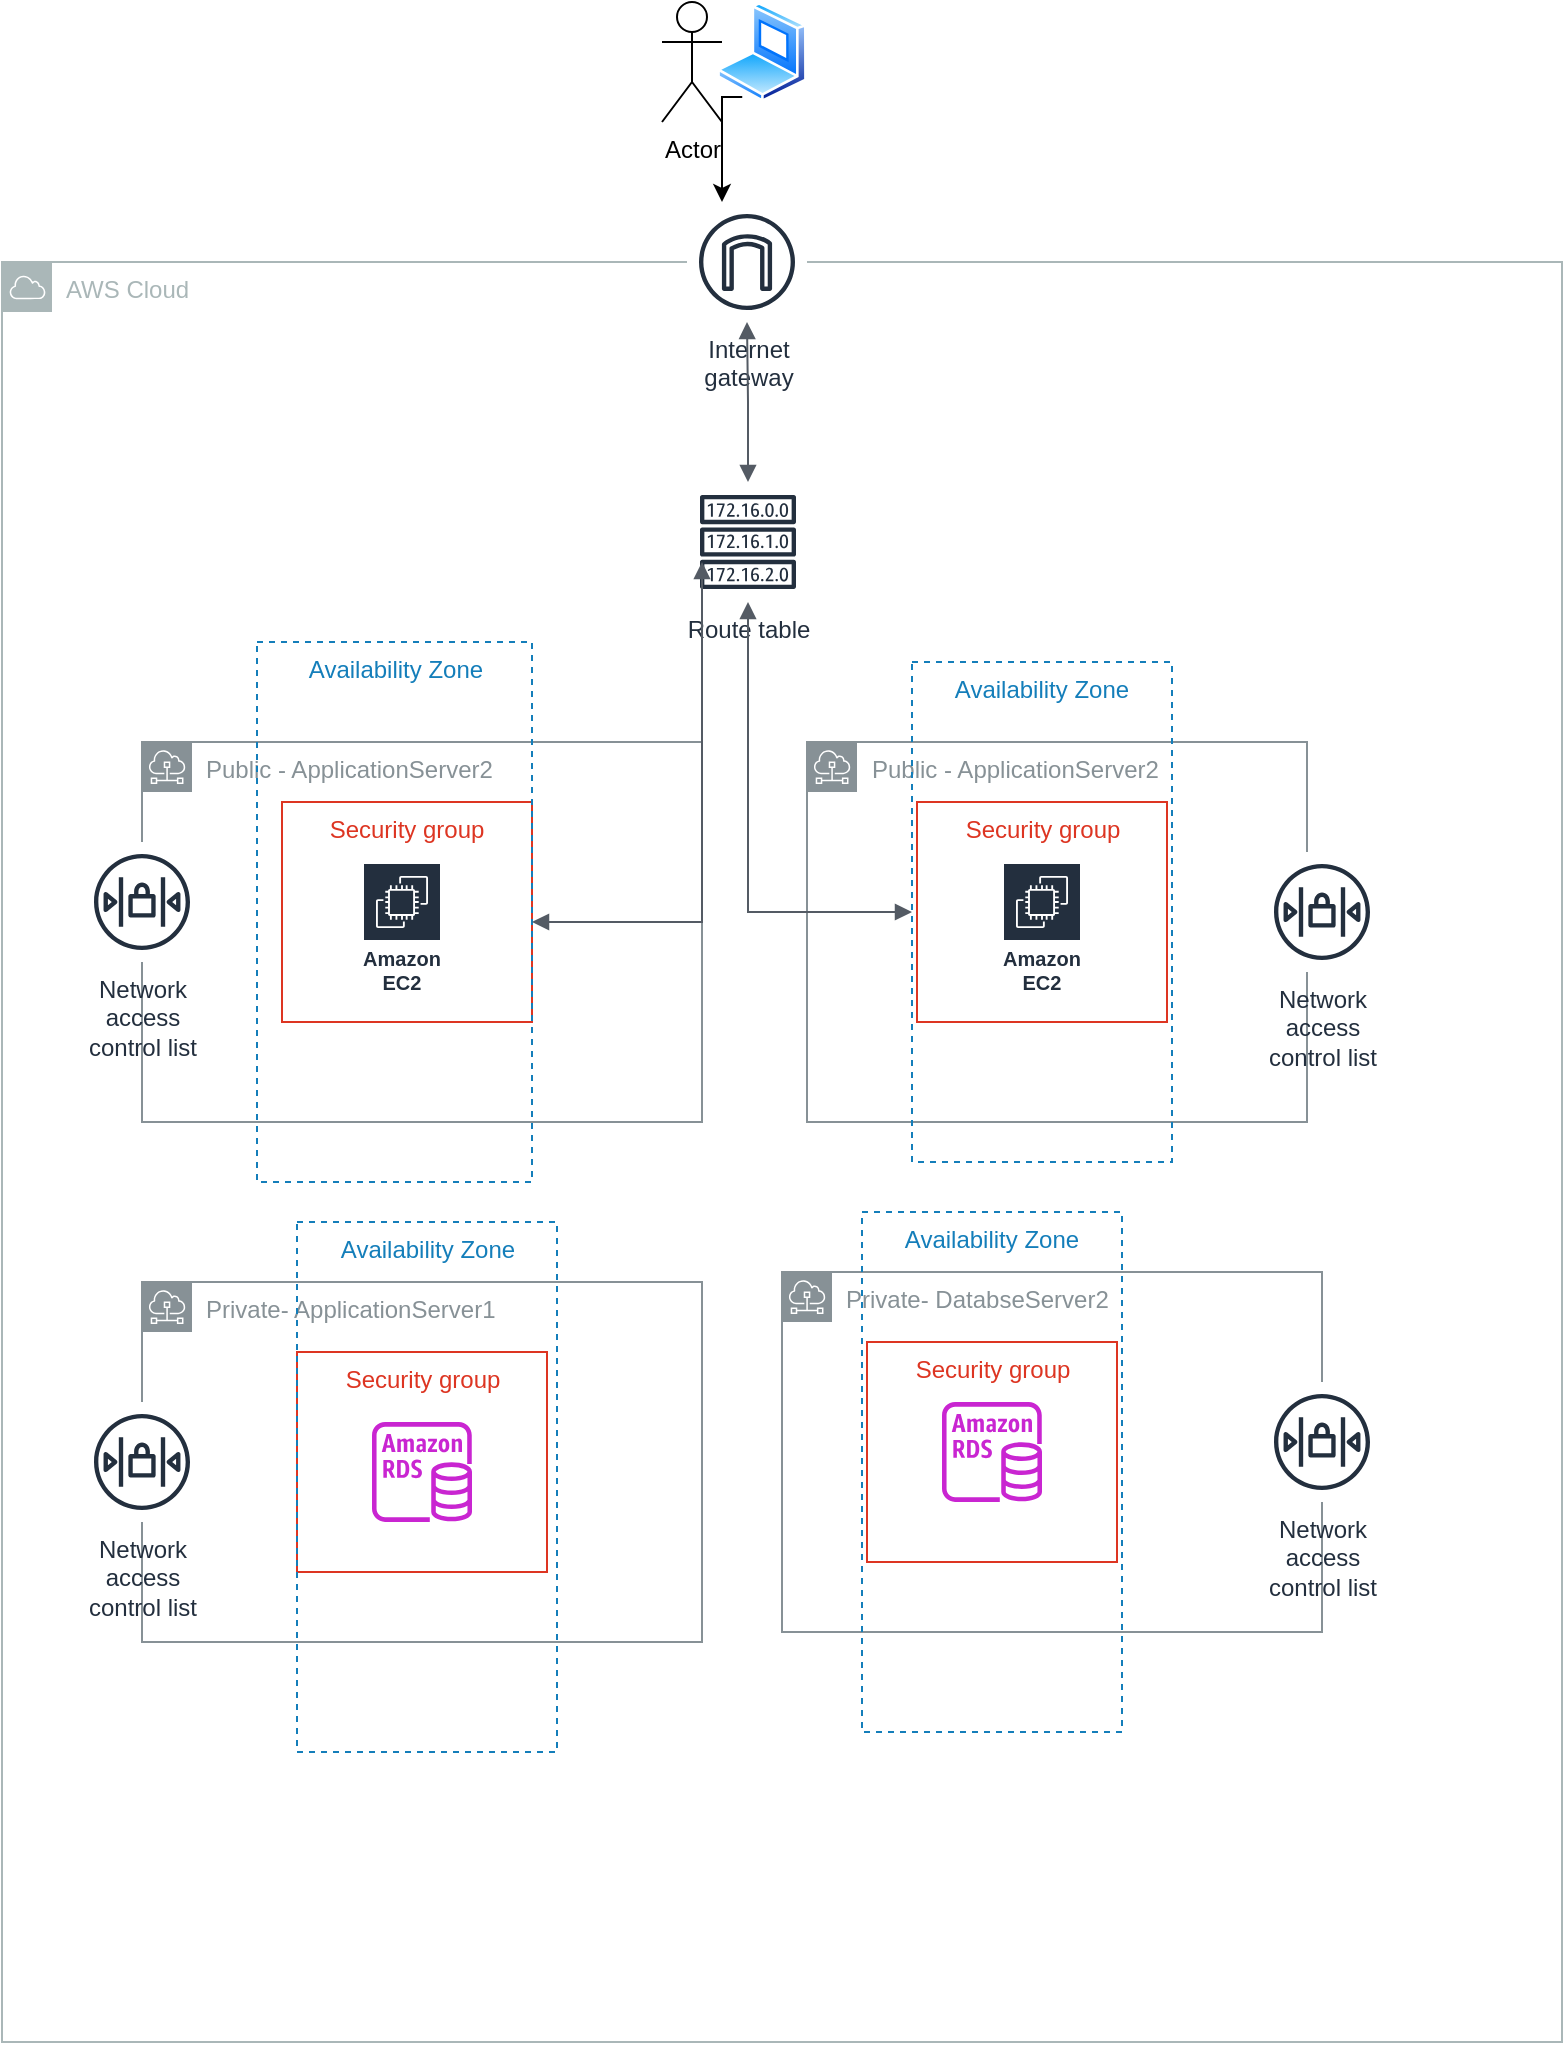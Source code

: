 <mxfile version="24.7.6">
  <diagram name="Page-1" id="0M0IsiOhNjohmRkA3XTA">
    <mxGraphModel dx="1647" dy="877" grid="1" gridSize="10" guides="1" tooltips="1" connect="1" arrows="1" fold="1" page="1" pageScale="1" pageWidth="850" pageHeight="1100" math="0" shadow="0">
      <root>
        <mxCell id="0" />
        <mxCell id="1" parent="0" />
        <mxCell id="BX7mlbRw4w8pPT2zZDJt-22" value="AWS Cloud" style="sketch=0;outlineConnect=0;gradientColor=none;html=1;whiteSpace=wrap;fontSize=12;fontStyle=0;shape=mxgraph.aws4.group;grIcon=mxgraph.aws4.group_aws_cloud;strokeColor=#AAB7B8;fillColor=none;verticalAlign=top;align=left;spacingLeft=30;fontColor=#AAB7B8;dashed=0;" parent="1" vertex="1">
          <mxGeometry x="40" y="130" width="780" height="890" as="geometry" />
        </mxCell>
        <mxCell id="BX7mlbRw4w8pPT2zZDJt-3" value="Public - ApplicationServer2" style="sketch=0;outlineConnect=0;gradientColor=none;html=1;whiteSpace=wrap;fontSize=12;fontStyle=0;shape=mxgraph.aws4.group;grIcon=mxgraph.aws4.group_subnet;strokeColor=#879196;fillColor=none;verticalAlign=top;align=left;spacingLeft=30;fontColor=#879196;dashed=0;" parent="1" vertex="1">
          <mxGeometry x="442.5" y="370" width="250" height="190" as="geometry" />
        </mxCell>
        <mxCell id="BX7mlbRw4w8pPT2zZDJt-4" value="Private- ApplicationServer1" style="sketch=0;outlineConnect=0;gradientColor=none;html=1;whiteSpace=wrap;fontSize=12;fontStyle=0;shape=mxgraph.aws4.group;grIcon=mxgraph.aws4.group_subnet;strokeColor=#879196;fillColor=none;verticalAlign=top;align=left;spacingLeft=30;fontColor=#879196;dashed=0;" parent="1" vertex="1">
          <mxGeometry x="110" y="640" width="280" height="180" as="geometry" />
        </mxCell>
        <mxCell id="BX7mlbRw4w8pPT2zZDJt-5" value="Private- DatabseServer2" style="sketch=0;outlineConnect=0;gradientColor=none;html=1;whiteSpace=wrap;fontSize=12;fontStyle=0;shape=mxgraph.aws4.group;grIcon=mxgraph.aws4.group_subnet;strokeColor=#879196;fillColor=none;verticalAlign=top;align=left;spacingLeft=30;fontColor=#879196;dashed=0;" parent="1" vertex="1">
          <mxGeometry x="430" y="635" width="270" height="180" as="geometry" />
        </mxCell>
        <mxCell id="BX7mlbRw4w8pPT2zZDJt-7" value="Amazon EC2" style="sketch=0;outlineConnect=0;fontColor=#232F3E;gradientColor=none;strokeColor=#ffffff;fillColor=#232F3E;dashed=0;verticalLabelPosition=middle;verticalAlign=bottom;align=center;html=1;whiteSpace=wrap;fontSize=10;fontStyle=1;spacing=3;shape=mxgraph.aws4.productIcon;prIcon=mxgraph.aws4.ec2;" parent="1" vertex="1">
          <mxGeometry x="540" y="430" width="40" height="70" as="geometry" />
        </mxCell>
        <mxCell id="BX7mlbRw4w8pPT2zZDJt-9" value="" style="sketch=0;outlineConnect=0;fontColor=#232F3E;gradientColor=none;fillColor=#C925D1;strokeColor=none;dashed=0;verticalLabelPosition=bottom;verticalAlign=top;align=center;html=1;fontSize=12;fontStyle=0;aspect=fixed;pointerEvents=1;shape=mxgraph.aws4.rds_instance;" parent="1" vertex="1">
          <mxGeometry x="225" y="710" width="50" height="50" as="geometry" />
        </mxCell>
        <mxCell id="BX7mlbRw4w8pPT2zZDJt-10" value="" style="sketch=0;outlineConnect=0;fontColor=#232F3E;gradientColor=none;fillColor=#C925D1;strokeColor=none;dashed=0;verticalLabelPosition=bottom;verticalAlign=top;align=center;html=1;fontSize=12;fontStyle=0;aspect=fixed;pointerEvents=1;shape=mxgraph.aws4.rds_instance;" parent="1" vertex="1">
          <mxGeometry x="510" y="700" width="50" height="50" as="geometry" />
        </mxCell>
        <mxCell id="BX7mlbRw4w8pPT2zZDJt-47" value="Actor" style="shape=umlActor;verticalLabelPosition=bottom;verticalAlign=top;html=1;outlineConnect=0;" parent="1" vertex="1">
          <mxGeometry x="370" width="30" height="60" as="geometry" />
        </mxCell>
        <mxCell id="BX7mlbRw4w8pPT2zZDJt-60" style="edgeStyle=orthogonalEdgeStyle;rounded=0;orthogonalLoop=1;jettySize=auto;html=1;exitX=0.25;exitY=1;exitDx=0;exitDy=0;" parent="1" source="BX7mlbRw4w8pPT2zZDJt-48" target="BX7mlbRw4w8pPT2zZDJt-55" edge="1">
          <mxGeometry relative="1" as="geometry">
            <mxPoint x="410" y="70" as="targetPoint" />
            <Array as="points">
              <mxPoint x="400" y="48" />
            </Array>
          </mxGeometry>
        </mxCell>
        <mxCell id="BX7mlbRw4w8pPT2zZDJt-48" value="" style="image;aspect=fixed;perimeter=ellipsePerimeter;html=1;align=center;shadow=0;dashed=0;spacingTop=3;image=img/lib/active_directory/laptop_client.svg;" parent="1" vertex="1">
          <mxGeometry x="397.5" width="45" height="50" as="geometry" />
        </mxCell>
        <mxCell id="BX7mlbRw4w8pPT2zZDJt-55" value="Internet&#xa;gateway" style="sketch=0;outlineConnect=0;fontColor=#232F3E;gradientColor=none;strokeColor=#232F3E;fillColor=#ffffff;dashed=0;verticalLabelPosition=bottom;verticalAlign=top;align=center;html=1;fontSize=12;fontStyle=0;aspect=fixed;shape=mxgraph.aws4.resourceIcon;resIcon=mxgraph.aws4.internet_gateway;" parent="1" vertex="1">
          <mxGeometry x="382.5" y="100" width="60" height="60" as="geometry" />
        </mxCell>
        <mxCell id="LzpftfMKJ6YS2ZLnZaJT-2" value="Public - ApplicationServer2" style="sketch=0;outlineConnect=0;gradientColor=none;html=1;whiteSpace=wrap;fontSize=12;fontStyle=0;shape=mxgraph.aws4.group;grIcon=mxgraph.aws4.group_subnet;strokeColor=#879196;fillColor=none;verticalAlign=top;align=left;spacingLeft=30;fontColor=#879196;dashed=0;" parent="1" vertex="1">
          <mxGeometry x="110" y="370" width="280" height="190" as="geometry" />
        </mxCell>
        <mxCell id="zm6lNL9CIixs5jg2WKDq-1" value="Amazon EC2" style="sketch=0;outlineConnect=0;fontColor=#232F3E;gradientColor=none;strokeColor=#ffffff;fillColor=#232F3E;dashed=0;verticalLabelPosition=middle;verticalAlign=bottom;align=center;html=1;whiteSpace=wrap;fontSize=10;fontStyle=1;spacing=3;shape=mxgraph.aws4.productIcon;prIcon=mxgraph.aws4.ec2;" parent="1" vertex="1">
          <mxGeometry x="220" y="430" width="40" height="70" as="geometry" />
        </mxCell>
        <mxCell id="zm6lNL9CIixs5jg2WKDq-2" value="Security group" style="fillColor=none;strokeColor=#DD3522;verticalAlign=top;fontStyle=0;fontColor=#DD3522;whiteSpace=wrap;html=1;" parent="1" vertex="1">
          <mxGeometry x="180" y="400" width="125" height="110" as="geometry" />
        </mxCell>
        <mxCell id="zm6lNL9CIixs5jg2WKDq-3" value="Security group" style="fillColor=none;strokeColor=#DD3522;verticalAlign=top;fontStyle=0;fontColor=#DD3522;whiteSpace=wrap;html=1;" parent="1" vertex="1">
          <mxGeometry x="497.5" y="400" width="125" height="110" as="geometry" />
        </mxCell>
        <mxCell id="zm6lNL9CIixs5jg2WKDq-4" value="Security group" style="fillColor=none;strokeColor=#DD3522;verticalAlign=top;fontStyle=0;fontColor=#DD3522;whiteSpace=wrap;html=1;" parent="1" vertex="1">
          <mxGeometry x="187.5" y="675" width="125" height="110" as="geometry" />
        </mxCell>
        <mxCell id="zm6lNL9CIixs5jg2WKDq-5" value="Security group" style="fillColor=none;strokeColor=#DD3522;verticalAlign=top;fontStyle=0;fontColor=#DD3522;whiteSpace=wrap;html=1;" parent="1" vertex="1">
          <mxGeometry x="472.5" y="670" width="125" height="110" as="geometry" />
        </mxCell>
        <mxCell id="zm6lNL9CIixs5jg2WKDq-6" value="Network&#xa;access&#xa;control list" style="sketch=0;outlineConnect=0;fontColor=#232F3E;gradientColor=none;strokeColor=#232F3E;fillColor=#ffffff;dashed=0;verticalLabelPosition=bottom;verticalAlign=top;align=center;html=1;fontSize=12;fontStyle=0;aspect=fixed;shape=mxgraph.aws4.resourceIcon;resIcon=mxgraph.aws4.network_access_control_list;" parent="1" vertex="1">
          <mxGeometry x="80" y="420" width="60" height="60" as="geometry" />
        </mxCell>
        <mxCell id="zm6lNL9CIixs5jg2WKDq-7" value="Network&#xa;access&#xa;control list" style="sketch=0;outlineConnect=0;fontColor=#232F3E;gradientColor=none;strokeColor=#232F3E;fillColor=#ffffff;dashed=0;verticalLabelPosition=bottom;verticalAlign=top;align=center;html=1;fontSize=12;fontStyle=0;aspect=fixed;shape=mxgraph.aws4.resourceIcon;resIcon=mxgraph.aws4.network_access_control_list;" parent="1" vertex="1">
          <mxGeometry x="670" y="425" width="60" height="60" as="geometry" />
        </mxCell>
        <mxCell id="zm6lNL9CIixs5jg2WKDq-8" value="Network&#xa;access&#xa;control list" style="sketch=0;outlineConnect=0;fontColor=#232F3E;gradientColor=none;strokeColor=#232F3E;fillColor=#ffffff;dashed=0;verticalLabelPosition=bottom;verticalAlign=top;align=center;html=1;fontSize=12;fontStyle=0;aspect=fixed;shape=mxgraph.aws4.resourceIcon;resIcon=mxgraph.aws4.network_access_control_list;" parent="1" vertex="1">
          <mxGeometry x="670" y="690" width="60" height="60" as="geometry" />
        </mxCell>
        <mxCell id="zm6lNL9CIixs5jg2WKDq-9" value="Network&#xa;access&#xa;control list" style="sketch=0;outlineConnect=0;fontColor=#232F3E;gradientColor=none;strokeColor=#232F3E;fillColor=#ffffff;dashed=0;verticalLabelPosition=bottom;verticalAlign=top;align=center;html=1;fontSize=12;fontStyle=0;aspect=fixed;shape=mxgraph.aws4.resourceIcon;resIcon=mxgraph.aws4.network_access_control_list;" parent="1" vertex="1">
          <mxGeometry x="80" y="700" width="60" height="60" as="geometry" />
        </mxCell>
        <mxCell id="zm6lNL9CIixs5jg2WKDq-10" value="Availability Zone" style="fillColor=none;strokeColor=#147EBA;dashed=1;verticalAlign=top;fontStyle=0;fontColor=#147EBA;whiteSpace=wrap;html=1;" parent="1" vertex="1">
          <mxGeometry x="167.5" y="320" width="137.5" height="270" as="geometry" />
        </mxCell>
        <mxCell id="zm6lNL9CIixs5jg2WKDq-11" value="Availability Zone" style="fillColor=none;strokeColor=#147EBA;dashed=1;verticalAlign=top;fontStyle=0;fontColor=#147EBA;whiteSpace=wrap;html=1;" parent="1" vertex="1">
          <mxGeometry x="495" y="330" width="130" height="250" as="geometry" />
        </mxCell>
        <mxCell id="zm6lNL9CIixs5jg2WKDq-12" value="Availability Zone" style="fillColor=none;strokeColor=#147EBA;dashed=1;verticalAlign=top;fontStyle=0;fontColor=#147EBA;whiteSpace=wrap;html=1;" parent="1" vertex="1">
          <mxGeometry x="470" y="605" width="130" height="260" as="geometry" />
        </mxCell>
        <mxCell id="zm6lNL9CIixs5jg2WKDq-14" value="Availability Zone" style="fillColor=none;strokeColor=#147EBA;dashed=1;verticalAlign=top;fontStyle=0;fontColor=#147EBA;whiteSpace=wrap;html=1;" parent="1" vertex="1">
          <mxGeometry x="187.5" y="610" width="130" height="265" as="geometry" />
        </mxCell>
        <mxCell id="8or0oFlPpaBkx01CUEu3-1" value="Route table" style="sketch=0;outlineConnect=0;fontColor=#232F3E;gradientColor=none;strokeColor=#232F3E;fillColor=#ffffff;dashed=0;verticalLabelPosition=bottom;verticalAlign=top;align=center;html=1;fontSize=12;fontStyle=0;aspect=fixed;shape=mxgraph.aws4.resourceIcon;resIcon=mxgraph.aws4.route_table;" vertex="1" parent="1">
          <mxGeometry x="383" y="240" width="60" height="60" as="geometry" />
        </mxCell>
        <mxCell id="8or0oFlPpaBkx01CUEu3-5" value="" style="edgeStyle=orthogonalEdgeStyle;html=1;endArrow=block;elbow=vertical;startArrow=block;startFill=1;endFill=1;strokeColor=#545B64;rounded=0;" edge="1" parent="1" source="8or0oFlPpaBkx01CUEu3-1" target="BX7mlbRw4w8pPT2zZDJt-55">
          <mxGeometry width="100" relative="1" as="geometry">
            <mxPoint x="360" y="220" as="sourcePoint" />
            <mxPoint x="460" y="220" as="targetPoint" />
          </mxGeometry>
        </mxCell>
        <mxCell id="8or0oFlPpaBkx01CUEu3-8" value="" style="edgeStyle=orthogonalEdgeStyle;html=1;endArrow=block;elbow=vertical;startArrow=block;startFill=1;endFill=1;strokeColor=#545B64;rounded=0;" edge="1" parent="1" source="zm6lNL9CIixs5jg2WKDq-10">
          <mxGeometry width="100" relative="1" as="geometry">
            <mxPoint x="290" y="280" as="sourcePoint" />
            <mxPoint x="390" y="280" as="targetPoint" />
            <Array as="points">
              <mxPoint x="390" y="460" />
            </Array>
          </mxGeometry>
        </mxCell>
        <mxCell id="8or0oFlPpaBkx01CUEu3-10" value="" style="edgeStyle=orthogonalEdgeStyle;html=1;endArrow=block;elbow=vertical;startArrow=block;startFill=1;endFill=1;strokeColor=#545B64;rounded=0;" edge="1" parent="1" source="8or0oFlPpaBkx01CUEu3-1" target="zm6lNL9CIixs5jg2WKDq-11">
          <mxGeometry width="100" relative="1" as="geometry">
            <mxPoint x="400" y="460" as="sourcePoint" />
            <mxPoint x="500" y="460" as="targetPoint" />
            <Array as="points">
              <mxPoint x="413" y="455" />
            </Array>
          </mxGeometry>
        </mxCell>
      </root>
    </mxGraphModel>
  </diagram>
</mxfile>
